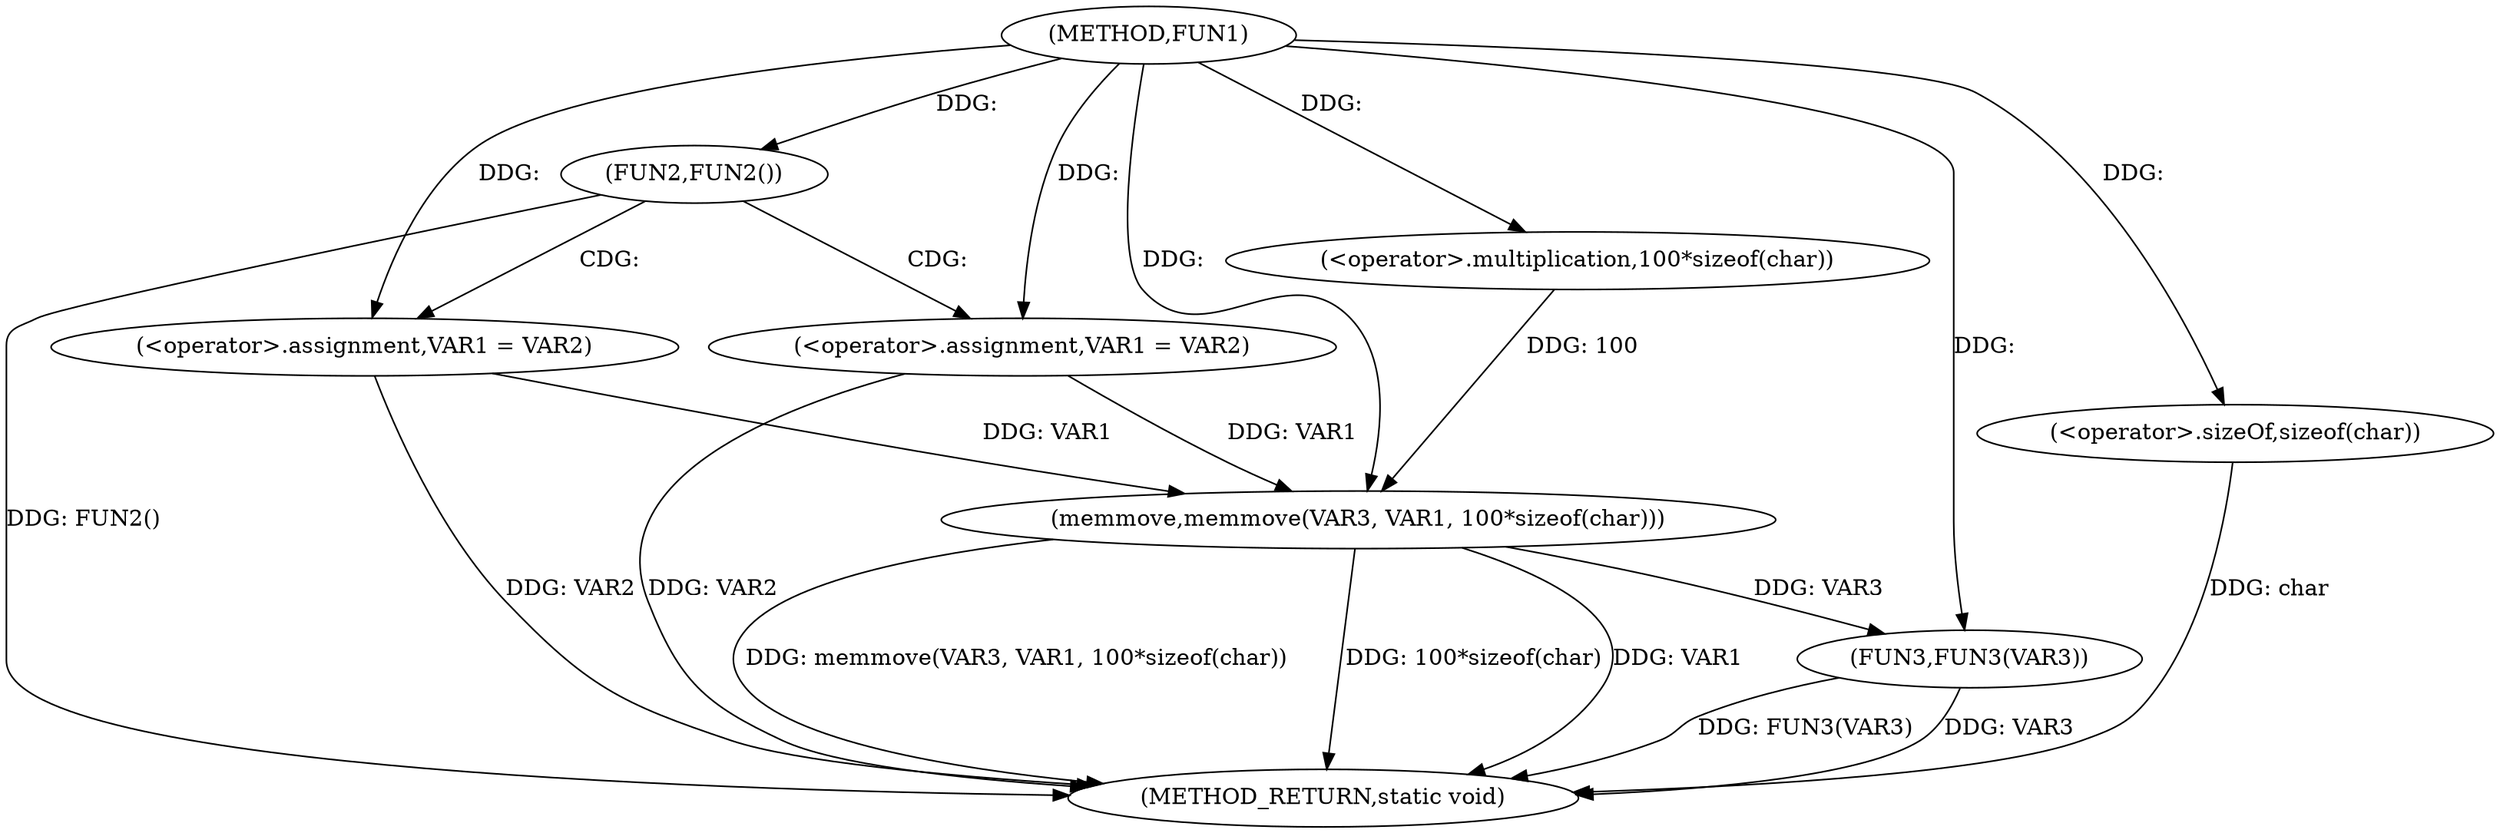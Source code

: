 digraph FUN1 {  
"1000100" [label = "(METHOD,FUN1)" ]
"1000126" [label = "(METHOD_RETURN,static void)" ]
"1000105" [label = "(FUN2,FUN2())" ]
"1000107" [label = "(<operator>.assignment,VAR1 = VAR2)" ]
"1000112" [label = "(<operator>.assignment,VAR1 = VAR2)" ]
"1000117" [label = "(memmove,memmove(VAR3, VAR1, 100*sizeof(char)))" ]
"1000120" [label = "(<operator>.multiplication,100*sizeof(char))" ]
"1000122" [label = "(<operator>.sizeOf,sizeof(char))" ]
"1000124" [label = "(FUN3,FUN3(VAR3))" ]
  "1000117" -> "1000126"  [ label = "DDG: memmove(VAR3, VAR1, 100*sizeof(char))"] 
  "1000124" -> "1000126"  [ label = "DDG: VAR3"] 
  "1000105" -> "1000126"  [ label = "DDG: FUN2()"] 
  "1000112" -> "1000126"  [ label = "DDG: VAR2"] 
  "1000122" -> "1000126"  [ label = "DDG: char"] 
  "1000117" -> "1000126"  [ label = "DDG: 100*sizeof(char)"] 
  "1000117" -> "1000126"  [ label = "DDG: VAR1"] 
  "1000107" -> "1000126"  [ label = "DDG: VAR2"] 
  "1000124" -> "1000126"  [ label = "DDG: FUN3(VAR3)"] 
  "1000100" -> "1000105"  [ label = "DDG: "] 
  "1000100" -> "1000107"  [ label = "DDG: "] 
  "1000100" -> "1000112"  [ label = "DDG: "] 
  "1000100" -> "1000117"  [ label = "DDG: "] 
  "1000107" -> "1000117"  [ label = "DDG: VAR1"] 
  "1000112" -> "1000117"  [ label = "DDG: VAR1"] 
  "1000120" -> "1000117"  [ label = "DDG: 100"] 
  "1000100" -> "1000120"  [ label = "DDG: "] 
  "1000100" -> "1000122"  [ label = "DDG: "] 
  "1000117" -> "1000124"  [ label = "DDG: VAR3"] 
  "1000100" -> "1000124"  [ label = "DDG: "] 
  "1000105" -> "1000112"  [ label = "CDG: "] 
  "1000105" -> "1000107"  [ label = "CDG: "] 
}
